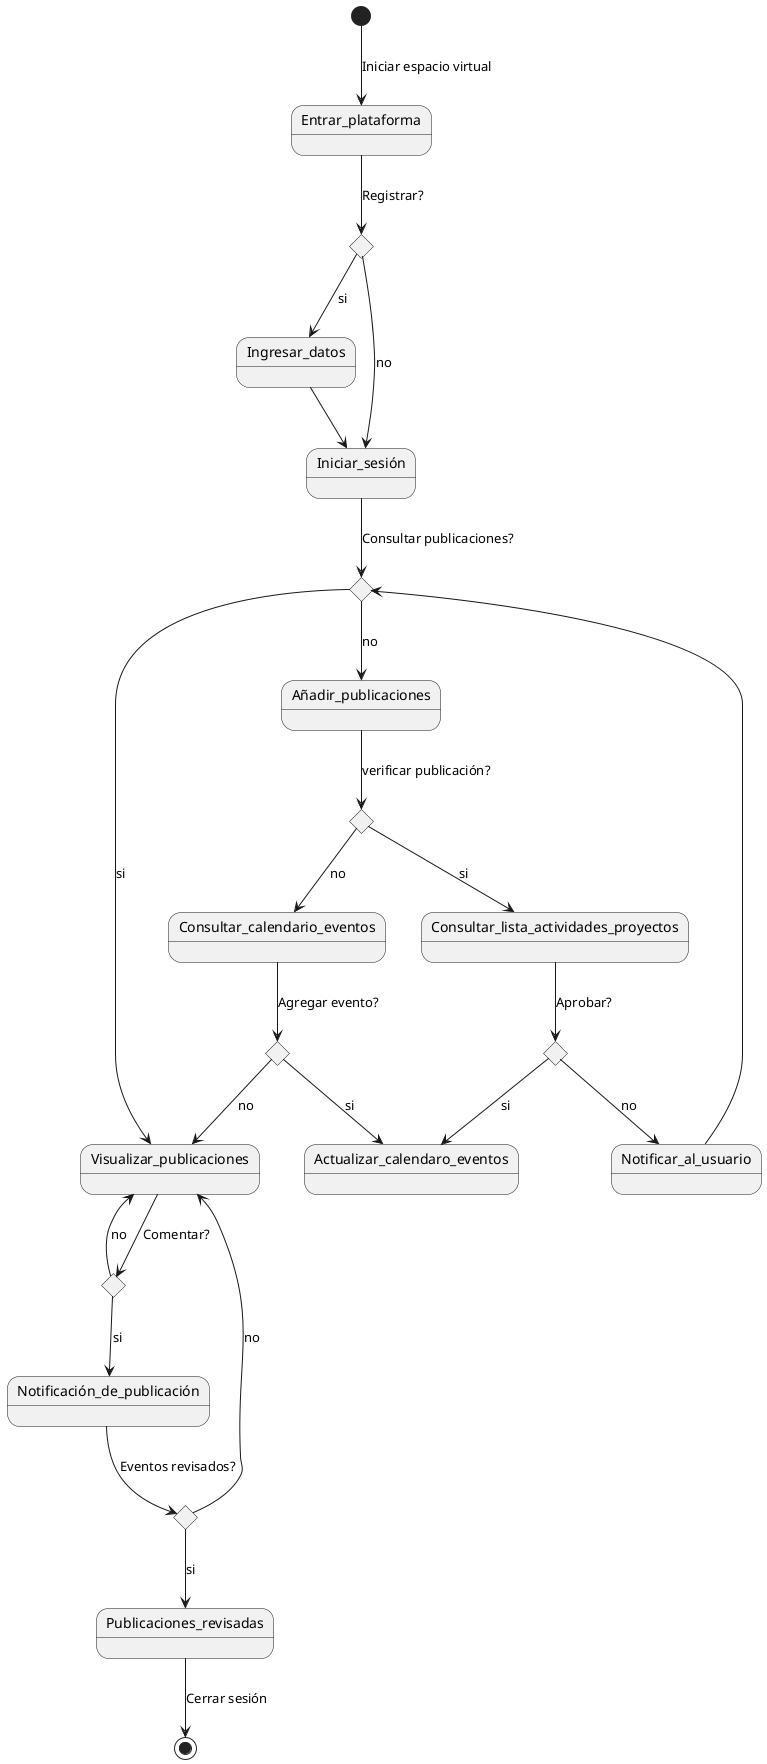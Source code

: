 @startuml Diagrama de Estado Proyecto
state c1 <<choice>>
state c2 <<choice>>
state c3 <<choice>>
state c4 <<choice>>
state c5 <<choice>>
state c6 <<choice>>
state c7 <<choice>>

[*] --> Entrar_plataforma: Iniciar espacio virtual
Entrar_plataforma-->c1:Registrar?
c1-->Ingresar_datos :si
c1-->Iniciar_sesión :no
Ingresar_datos-->Iniciar_sesión
Iniciar_sesión-->c2:Consultar publicaciones?
c2-->Visualizar_publicaciones :si
c2--> Añadir_publicaciones :no
Visualizar_publicaciones-->c3:Comentar?
c3-->Notificación_de_publicación :si
c3-->Visualizar_publicaciones :no
Notificación_de_publicación-->c4:Eventos revisados?
c4-->Publicaciones_revisadas :si
Publicaciones_revisadas-->[*] :Cerrar sesión
c4--> Visualizar_publicaciones :no
Añadir_publicaciones-->c5: verificar publicación?
c5-->Consultar_lista_actividades_proyectos :si
c5-->Consultar_calendario_eventos :no
Consultar_lista_actividades_proyectos-->c6:Aprobar?
c6-->Actualizar_calendaro_eventos :si
c6-->Notificar_al_usuario :no
Notificar_al_usuario-->c2
Consultar_calendario_eventos-->c7:Agregar evento?
c7-->Actualizar_calendaro_eventos :si
c7--> Visualizar_publicaciones :no


@enduml